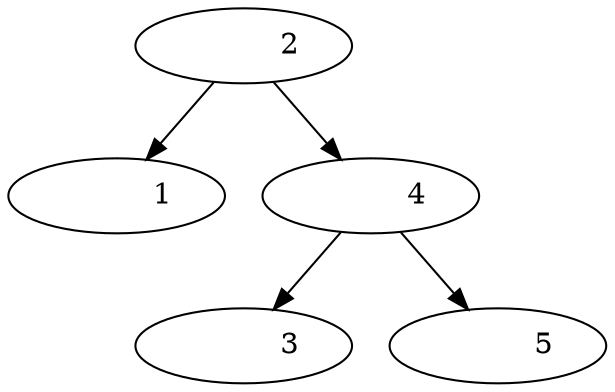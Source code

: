  digraph G {
 "Node_tf0431fd6-1657-43a7-68da-9728ffef1016"[label= "           2 "]
 "Node_tf0431fd6-1657-43a7-68da-9728ffef1016"->"Node_tfbeb15f6-5930-4a77-4e2d-1989dd98a467"
 "Node_tf0431fd6-1657-43a7-68da-9728ffef1016"->"Node_tb6dd0741-617b-4b16-78a4-a162dfff8d5c"
 "Node_tfbeb15f6-5930-4a77-4e2d-1989dd98a467"[label= "           1 "]
 "Node_tb6dd0741-617b-4b16-78a4-a162dfff8d5c"[label= "           4 "]
 "Node_tb6dd0741-617b-4b16-78a4-a162dfff8d5c"->"Node_t3cb10bb6-c521-4fe8-5236-ff78edfff23e"
 "Node_tb6dd0741-617b-4b16-78a4-a162dfff8d5c"->"Node_tff36d0d5-e534-4629-4825-ab49e5ddd7f2"
 "Node_t3cb10bb6-c521-4fe8-5236-ff78edfff23e"[label= "           3 "]
 "Node_tff36d0d5-e534-4629-4825-ab49e5ddd7f2"[label= "           5 "]
 }
